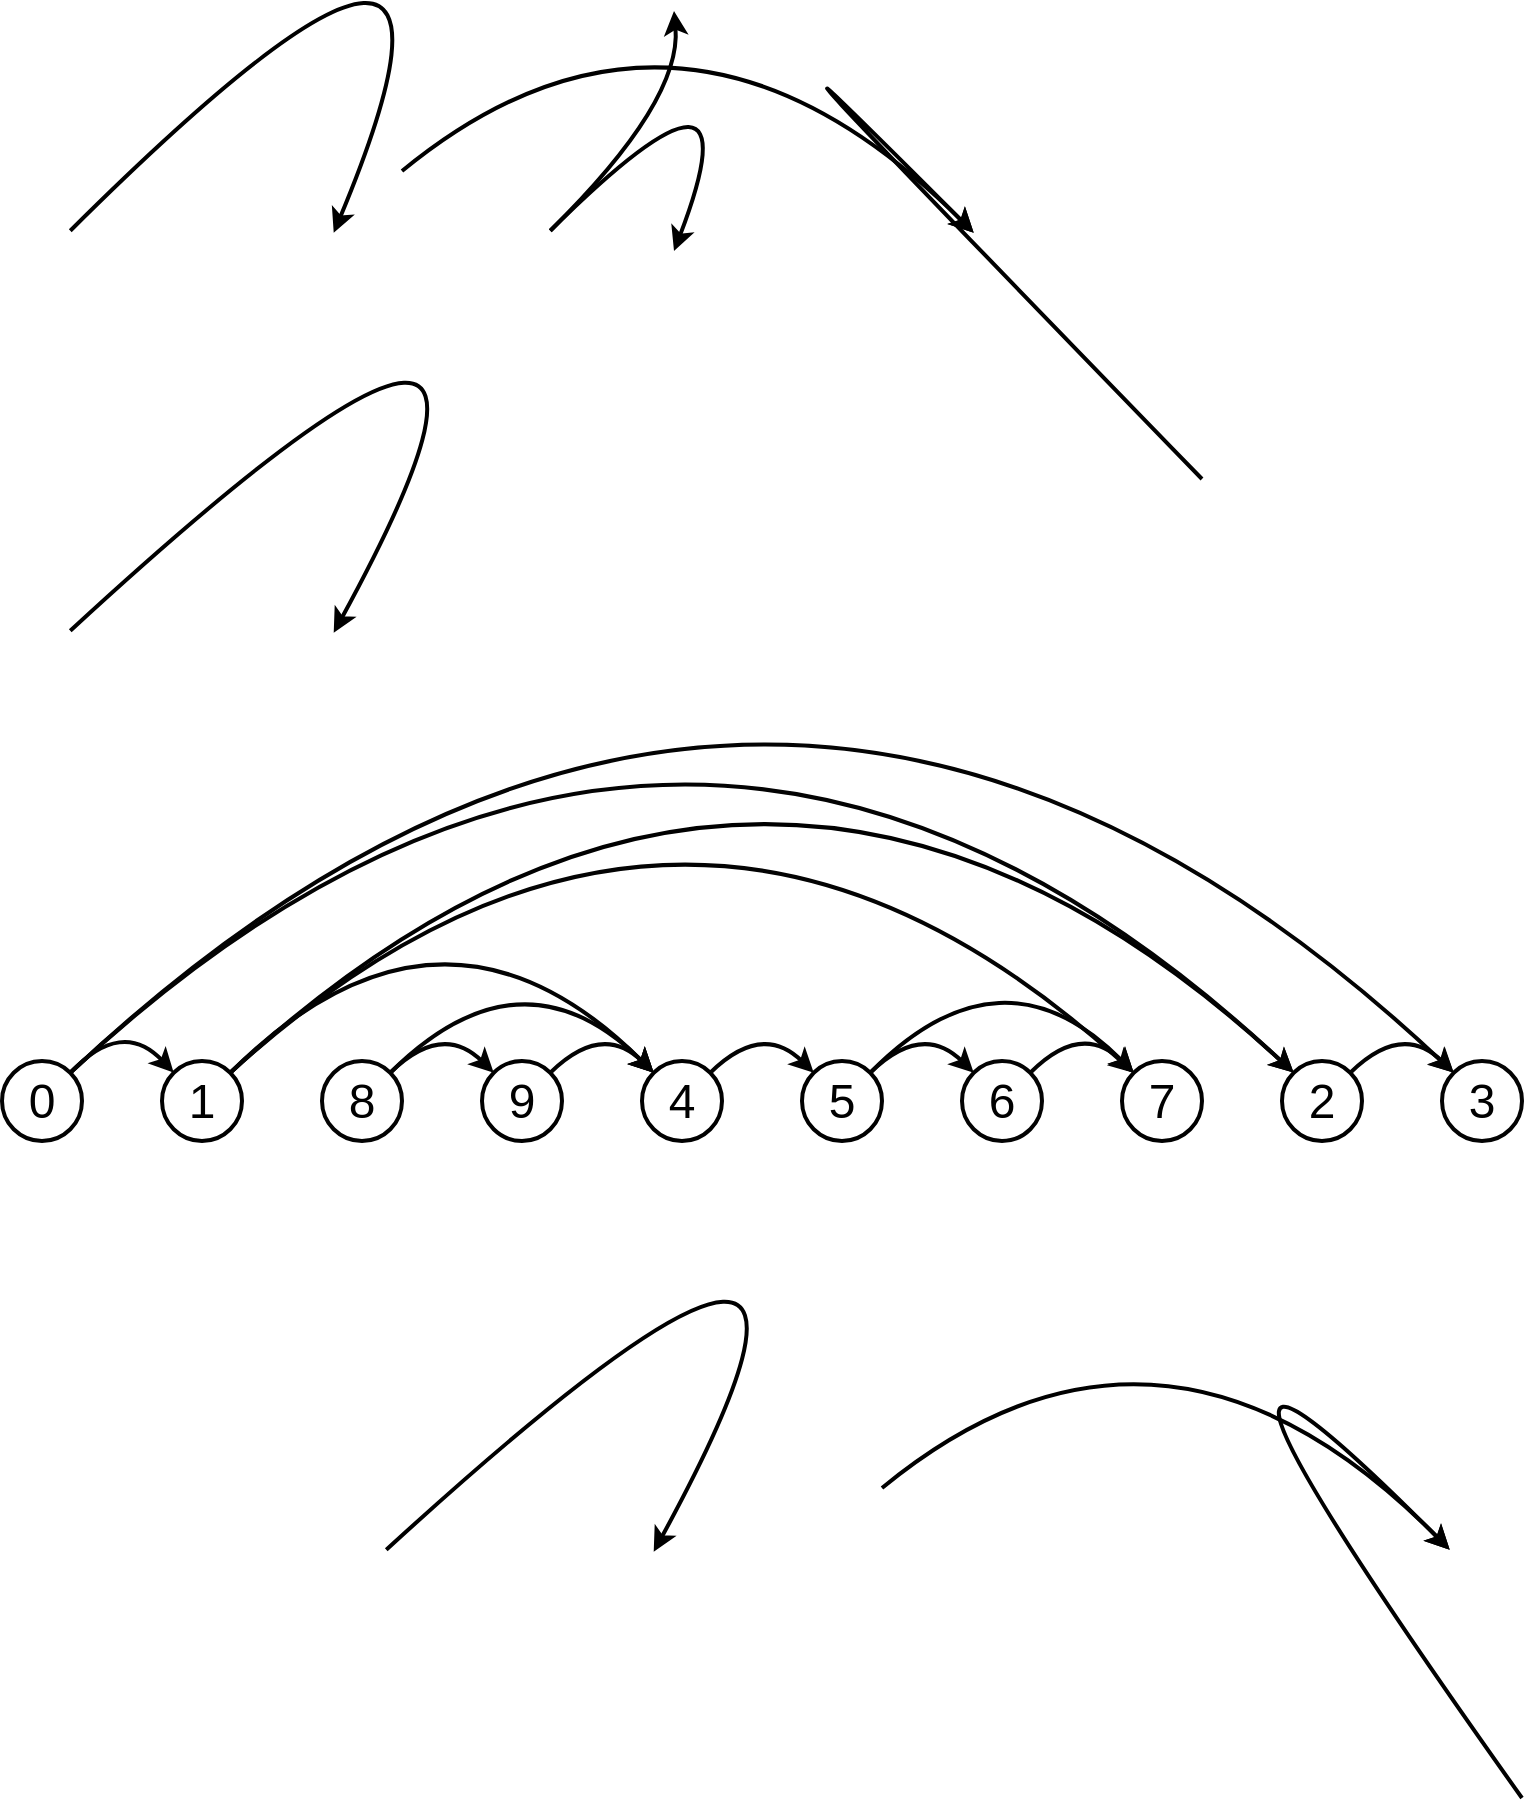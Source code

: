 <mxfile version="24.7.14">
  <diagram name="Page-1" id="zdLS6XzUSG3x8lp1yBCd">
    <mxGraphModel dx="819" dy="481" grid="1" gridSize="10" guides="1" tooltips="1" connect="1" arrows="1" fold="1" page="1" pageScale="1" pageWidth="827" pageHeight="1169" background="none" math="0" shadow="0">
      <root>
        <mxCell id="0" />
        <mxCell id="1" parent="0" />
        <mxCell id="JbvqnxUOl3hfyljxUC-s-29" value="" style="curved=1;endArrow=classic;html=1;rounded=0;exitX=1;exitY=0;exitDx=0;exitDy=0;entryX=0;entryY=0;entryDx=0;entryDy=0;strokeWidth=2;" parent="1" target="JbvqnxUOl3hfyljxUC-s-32" edge="1">
          <mxGeometry width="50" height="50" relative="1" as="geometry">
            <mxPoint x="154.142" y="424.358" as="sourcePoint" />
            <mxPoint x="285.858" y="425.358" as="targetPoint" />
            <Array as="points">
              <mxPoint x="380" y="200" />
            </Array>
          </mxGeometry>
        </mxCell>
        <mxCell id="JbvqnxUOl3hfyljxUC-s-33" value="" style="curved=1;endArrow=classic;html=1;rounded=0;exitX=1;exitY=0;exitDx=0;exitDy=0;entryX=0;entryY=0;entryDx=0;entryDy=0;strokeWidth=2;" parent="1" target="JbvqnxUOl3hfyljxUC-s-31" edge="1">
          <mxGeometry width="50" height="50" relative="1" as="geometry">
            <mxPoint x="394.142" y="424.358" as="sourcePoint" />
            <mxPoint x="456" y="314.5" as="targetPoint" />
            <Array as="points">
              <mxPoint x="460" y="359.5" />
            </Array>
          </mxGeometry>
        </mxCell>
        <mxCell id="JbvqnxUOl3hfyljxUC-s-34" value="" style="curved=1;endArrow=classic;html=1;rounded=0;exitX=1;exitY=0;exitDx=0;exitDy=0;entryX=0;entryY=0;entryDx=0;entryDy=0;strokeWidth=2;" parent="1" target="JbvqnxUOl3hfyljxUC-s-32" edge="1">
          <mxGeometry width="50" height="50" relative="1" as="geometry">
            <mxPoint x="394.142" y="424.358" as="sourcePoint" />
            <mxPoint x="456" y="434.5" as="targetPoint" />
            <Array as="points">
              <mxPoint x="500" y="319.5" />
            </Array>
          </mxGeometry>
        </mxCell>
        <mxCell id="JbvqnxUOl3hfyljxUC-s-37" value="" style="curved=1;endArrow=classic;html=1;rounded=0;exitX=1;exitY=0;exitDx=0;exitDy=0;entryX=0;entryY=0;entryDx=0;entryDy=0;strokeWidth=2;" parent="1" source="JbvqnxUOl3hfyljxUC-s-36" edge="1">
          <mxGeometry width="50" height="50" relative="1" as="geometry">
            <mxPoint x="320" y="394.5" as="sourcePoint" />
            <mxPoint x="605.858" y="425.358" as="targetPoint" />
            <Array as="points">
              <mxPoint x="460" y="279.5" />
            </Array>
          </mxGeometry>
        </mxCell>
        <mxCell id="JbvqnxUOl3hfyljxUC-s-39" value="" style="curved=1;endArrow=classic;html=1;rounded=0;exitX=1;exitY=0;exitDx=0;exitDy=0;entryX=0;entryY=0;entryDx=0;entryDy=0;strokeWidth=2;" parent="1" source="JbvqnxUOl3hfyljxUC-s-38" edge="1">
          <mxGeometry width="50" height="50" relative="1" as="geometry">
            <mxPoint x="720" y="548.5" as="sourcePoint" />
            <mxPoint x="605.858" y="425.358" as="targetPoint" />
            <Array as="points">
              <mxPoint x="420" y="239.5" />
            </Array>
          </mxGeometry>
        </mxCell>
        <mxCell id="qRD6dHeys7h9iACDQK_x-47" value="&lt;font face=&quot;Helvetica&quot; style=&quot;font-size: 24px;&quot;&gt;0&lt;/font&gt;" style="ellipse;whiteSpace=wrap;html=1;aspect=fixed;strokeWidth=2;strokeColor=#030303;" parent="1" vertex="1">
          <mxGeometry x="120" y="839.5" width="40" height="40" as="geometry" />
        </mxCell>
        <mxCell id="qRD6dHeys7h9iACDQK_x-48" value="&lt;font face=&quot;Helvetica&quot; style=&quot;font-size: 24px;&quot;&gt;3&lt;/font&gt;" style="ellipse;whiteSpace=wrap;html=1;aspect=fixed;strokeWidth=2;strokeColor=#030303;" parent="1" vertex="1">
          <mxGeometry x="840" y="839.5" width="40" height="40" as="geometry" />
        </mxCell>
        <mxCell id="qRD6dHeys7h9iACDQK_x-52" value="" style="curved=1;endArrow=classic;html=1;rounded=0;exitX=1;exitY=0;exitDx=0;exitDy=0;entryX=0;entryY=0;entryDx=0;entryDy=0;strokeWidth=2;" parent="1" target="qRD6dHeys7h9iACDQK_x-55" edge="1">
          <mxGeometry width="50" height="50" relative="1" as="geometry">
            <mxPoint x="154.142" y="624.358" as="sourcePoint" />
            <mxPoint x="285.858" y="625.358" as="targetPoint" />
            <Array as="points">
              <mxPoint x="420" y="379.5" />
            </Array>
          </mxGeometry>
        </mxCell>
        <mxCell id="qRD6dHeys7h9iACDQK_x-49" value="" style="curved=1;endArrow=classic;html=1;rounded=0;exitX=1;exitY=0;exitDx=0;exitDy=0;entryX=0;entryY=0;entryDx=0;entryDy=0;strokeWidth=2;strokeColor=#030303;" parent="1" source="qRD6dHeys7h9iACDQK_x-47" edge="1">
          <mxGeometry width="50" height="50" relative="1" as="geometry">
            <mxPoint x="244" y="574.5" as="sourcePoint" />
            <mxPoint x="205.858" y="845.358" as="targetPoint" />
            <Array as="points">
              <mxPoint x="180" y="818" />
            </Array>
          </mxGeometry>
        </mxCell>
        <mxCell id="qRD6dHeys7h9iACDQK_x-50" value="" style="curved=1;endArrow=classic;html=1;rounded=0;exitX=1;exitY=0;exitDx=0;exitDy=0;entryX=0;entryY=0;entryDx=0;entryDy=0;strokeWidth=2;strokeColor=#030303;" parent="1" source="qRD6dHeys7h9iACDQK_x-47" target="qRD6dHeys7h9iACDQK_x-48" edge="1">
          <mxGeometry width="50" height="50" relative="1" as="geometry">
            <mxPoint x="164" y="855.5" as="sourcePoint" />
            <mxPoint x="216" y="854.5" as="targetPoint" />
            <Array as="points">
              <mxPoint x="500" y="520" />
            </Array>
          </mxGeometry>
        </mxCell>
        <mxCell id="qRD6dHeys7h9iACDQK_x-115" value="&lt;font face=&quot;Helvetica&quot; style=&quot;font-size: 24px;&quot;&gt;1&lt;/font&gt;" style="ellipse;whiteSpace=wrap;html=1;aspect=fixed;strokeWidth=2;" parent="1" vertex="1">
          <mxGeometry x="200" y="839.5" width="40" height="40" as="geometry" />
        </mxCell>
        <mxCell id="qRD6dHeys7h9iACDQK_x-116" value="" style="curved=1;endArrow=classic;html=1;rounded=0;exitX=1;exitY=0;exitDx=0;exitDy=0;entryX=0;entryY=0;entryDx=0;entryDy=0;strokeWidth=2;" parent="1" source="qRD6dHeys7h9iACDQK_x-115" target="qRD6dHeys7h9iACDQK_x-119" edge="1">
          <mxGeometry width="50" height="50" relative="1" as="geometry">
            <mxPoint x="324" y="735.5" as="sourcePoint" />
            <mxPoint x="365.858" y="845.358" as="targetPoint" />
            <Array as="points">
              <mxPoint x="500" y="599.5" />
            </Array>
          </mxGeometry>
        </mxCell>
        <mxCell id="qRD6dHeys7h9iACDQK_x-117" value="&lt;font face=&quot;Helvetica&quot; style=&quot;font-size: 24px;&quot;&gt;5&lt;/font&gt;" style="ellipse;whiteSpace=wrap;html=1;aspect=fixed;strokeWidth=2;" parent="1" vertex="1">
          <mxGeometry x="520" y="839.5" width="40" height="40" as="geometry" />
        </mxCell>
        <mxCell id="qRD6dHeys7h9iACDQK_x-118" value="&lt;font face=&quot;Helvetica&quot; style=&quot;font-size: 24px;&quot;&gt;7&lt;/font&gt;" style="ellipse;whiteSpace=wrap;html=1;aspect=fixed;strokeWidth=2;" parent="1" vertex="1">
          <mxGeometry x="680" y="839.5" width="40" height="40" as="geometry" />
        </mxCell>
        <mxCell id="qRD6dHeys7h9iACDQK_x-119" value="&lt;font face=&quot;Helvetica&quot; style=&quot;font-size: 24px;&quot;&gt;2&lt;/font&gt;" style="ellipse;whiteSpace=wrap;html=1;aspect=fixed;strokeWidth=2;" parent="1" vertex="1">
          <mxGeometry x="760" y="839.5" width="40" height="40" as="geometry" />
        </mxCell>
        <mxCell id="qRD6dHeys7h9iACDQK_x-120" value="" style="curved=1;endArrow=classic;html=1;rounded=0;exitX=1;exitY=0;exitDx=0;exitDy=0;entryX=0;entryY=0;entryDx=0;entryDy=0;strokeWidth=2;" parent="1" source="qRD6dHeys7h9iACDQK_x-117" target="qRD6dHeys7h9iACDQK_x-118" edge="1">
          <mxGeometry width="50" height="50" relative="1" as="geometry">
            <mxPoint x="564" y="733.5" as="sourcePoint" />
            <mxPoint x="616" y="733.5" as="targetPoint" />
            <Array as="points">
              <mxPoint x="620" y="778.5" />
            </Array>
          </mxGeometry>
        </mxCell>
        <mxCell id="qRD6dHeys7h9iACDQK_x-123" value="&lt;font face=&quot;Helvetica&quot; style=&quot;font-size: 24px;&quot;&gt;4&lt;/font&gt;" style="ellipse;whiteSpace=wrap;html=1;aspect=fixed;strokeWidth=2;" parent="1" vertex="1">
          <mxGeometry x="440" y="839.5" width="40" height="40" as="geometry" />
        </mxCell>
        <mxCell id="qRD6dHeys7h9iACDQK_x-125" value="&lt;font face=&quot;Helvetica&quot; style=&quot;font-size: 24px;&quot;&gt;9&lt;/font&gt;" style="ellipse;whiteSpace=wrap;html=1;aspect=fixed;strokeWidth=2;" parent="1" vertex="1">
          <mxGeometry x="360" y="839.5" width="40" height="40" as="geometry" />
        </mxCell>
        <mxCell id="qRD6dHeys7h9iACDQK_x-127" value="&lt;font face=&quot;Helvetica&quot; style=&quot;font-size: 24px;&quot;&gt;6&lt;/font&gt;" style="ellipse;whiteSpace=wrap;html=1;aspect=fixed;strokeWidth=2;strokeColor=#030303;" parent="1" vertex="1">
          <mxGeometry x="600" y="839.5" width="40" height="40" as="geometry" />
        </mxCell>
        <mxCell id="qRD6dHeys7h9iACDQK_x-128" value="" style="curved=1;endArrow=classic;html=1;rounded=0;exitX=1;exitY=0;exitDx=0;exitDy=0;entryX=0;entryY=0;entryDx=0;entryDy=0;strokeWidth=2;strokeColor=#030303;" parent="1" source="qRD6dHeys7h9iACDQK_x-127" target="qRD6dHeys7h9iACDQK_x-118" edge="1">
          <mxGeometry width="50" height="50" relative="1" as="geometry">
            <mxPoint x="638" y="844.5" as="sourcePoint" />
            <mxPoint x="686" y="844.5" as="targetPoint" />
            <Array as="points">
              <mxPoint x="660" y="819.5" />
            </Array>
          </mxGeometry>
        </mxCell>
        <mxCell id="qRD6dHeys7h9iACDQK_x-129" value="&lt;font face=&quot;Helvetica&quot; style=&quot;font-size: 24px;&quot;&gt;8&lt;/font&gt;" style="ellipse;whiteSpace=wrap;html=1;aspect=fixed;strokeWidth=2;strokeColor=#030303;" parent="1" vertex="1">
          <mxGeometry x="280" y="839.5" width="40" height="40" as="geometry" />
        </mxCell>
        <mxCell id="qRD6dHeys7h9iACDQK_x-130" value="" style="curved=1;endArrow=classic;html=1;rounded=0;exitX=1;exitY=0;exitDx=0;exitDy=0;entryX=0;entryY=0;entryDx=0;entryDy=0;strokeWidth=2;strokeColor=#030303;" parent="1" source="qRD6dHeys7h9iACDQK_x-115" target="qRD6dHeys7h9iACDQK_x-123" edge="1">
          <mxGeometry width="50" height="50" relative="1" as="geometry">
            <mxPoint x="1244" y="274.5" as="sourcePoint" />
            <mxPoint x="1296" y="274.5" as="targetPoint" />
            <Array as="points">
              <mxPoint x="340" y="740" />
            </Array>
          </mxGeometry>
        </mxCell>
        <mxCell id="qRD6dHeys7h9iACDQK_x-72" value="" style="curved=1;endArrow=classic;html=1;rounded=0;exitX=1;exitY=0;exitDx=0;exitDy=0;entryX=0;entryY=0;entryDx=0;entryDy=0;strokeWidth=2;strokeColor=#030303;" parent="1" target="qRD6dHeys7h9iACDQK_x-119" edge="1" source="qRD6dHeys7h9iACDQK_x-47">
          <mxGeometry width="50" height="50" relative="1" as="geometry">
            <mxPoint x="234.142" y="845.358" as="sourcePoint" />
            <mxPoint x="812" y="614.5" as="targetPoint" />
            <Array as="points">
              <mxPoint x="460" y="560" />
            </Array>
          </mxGeometry>
        </mxCell>
        <mxCell id="qRD6dHeys7h9iACDQK_x-134" value="" style="curved=1;endArrow=classic;html=1;rounded=0;exitX=1;exitY=0;exitDx=0;exitDy=0;entryX=0;entryY=0;entryDx=0;entryDy=0;strokeWidth=2;" parent="1" target="qRD6dHeys7h9iACDQK_x-137" edge="1">
          <mxGeometry width="50" height="50" relative="1" as="geometry">
            <mxPoint x="312.142" y="1083.858" as="sourcePoint" />
            <mxPoint x="445.858" y="1084.858" as="targetPoint" />
            <Array as="points">
              <mxPoint x="580" y="839" />
            </Array>
          </mxGeometry>
        </mxCell>
        <mxCell id="qRD6dHeys7h9iACDQK_x-142" value="" style="curved=1;endArrow=classic;html=1;rounded=0;exitX=1;exitY=0;exitDx=0;exitDy=0;entryX=0;entryY=0;entryDx=0;entryDy=0;strokeWidth=2;" parent="1" source="qRD6dHeys7h9iACDQK_x-141" edge="1">
          <mxGeometry width="50" height="50" relative="1" as="geometry">
            <mxPoint x="560" y="1053" as="sourcePoint" />
            <mxPoint x="843.858" y="1083.858" as="targetPoint" />
            <Array as="points">
              <mxPoint x="700" y="938" />
            </Array>
          </mxGeometry>
        </mxCell>
        <mxCell id="qRD6dHeys7h9iACDQK_x-144" value="" style="curved=1;endArrow=classic;html=1;rounded=0;exitX=1;exitY=0;exitDx=0;exitDy=0;entryX=0;entryY=0;entryDx=0;entryDy=0;strokeWidth=2;" parent="1" source="qRD6dHeys7h9iACDQK_x-143" edge="1">
          <mxGeometry width="50" height="50" relative="1" as="geometry">
            <mxPoint x="880" y="1208" as="sourcePoint" />
            <mxPoint x="843.858" y="1083.858" as="targetPoint" />
            <Array as="points">
              <mxPoint x="660" y="899" />
            </Array>
          </mxGeometry>
        </mxCell>
        <mxCell id="cC3roZ8pAEgCqgUitMeF-1" value="" style="curved=1;endArrow=classic;html=1;rounded=0;exitX=1;exitY=0;exitDx=0;exitDy=0;entryX=0;entryY=0;entryDx=0;entryDy=0;strokeWidth=2;strokeColor=#030303;" edge="1" parent="1" source="qRD6dHeys7h9iACDQK_x-115" target="qRD6dHeys7h9iACDQK_x-118">
          <mxGeometry width="50" height="50" relative="1" as="geometry">
            <mxPoint x="244" y="854" as="sourcePoint" />
            <mxPoint x="456" y="854" as="targetPoint" />
            <Array as="points">
              <mxPoint x="460" y="640" />
            </Array>
          </mxGeometry>
        </mxCell>
        <mxCell id="cC3roZ8pAEgCqgUitMeF-2" value="" style="curved=1;endArrow=classic;html=1;rounded=0;exitX=1;exitY=0;exitDx=0;exitDy=0;entryX=0;entryY=0;entryDx=0;entryDy=0;strokeWidth=2;strokeColor=#030303;" edge="1" parent="1" source="qRD6dHeys7h9iACDQK_x-129" target="qRD6dHeys7h9iACDQK_x-125">
          <mxGeometry width="50" height="50" relative="1" as="geometry">
            <mxPoint x="244" y="854" as="sourcePoint" />
            <mxPoint x="456" y="854" as="targetPoint" />
            <Array as="points">
              <mxPoint x="340" y="820" />
            </Array>
          </mxGeometry>
        </mxCell>
        <mxCell id="cC3roZ8pAEgCqgUitMeF-3" value="" style="curved=1;endArrow=classic;html=1;rounded=0;exitX=1;exitY=0;exitDx=0;exitDy=0;entryX=0;entryY=0;entryDx=0;entryDy=0;strokeWidth=2;strokeColor=#030303;" edge="1" parent="1" source="qRD6dHeys7h9iACDQK_x-129" target="qRD6dHeys7h9iACDQK_x-123">
          <mxGeometry width="50" height="50" relative="1" as="geometry">
            <mxPoint x="324" y="855" as="sourcePoint" />
            <mxPoint x="376" y="853" as="targetPoint" />
            <Array as="points">
              <mxPoint x="380" y="780" />
            </Array>
          </mxGeometry>
        </mxCell>
        <mxCell id="cC3roZ8pAEgCqgUitMeF-4" value="" style="curved=1;endArrow=classic;html=1;rounded=0;exitX=1;exitY=0;exitDx=0;exitDy=0;entryX=0;entryY=0;entryDx=0;entryDy=0;strokeWidth=2;strokeColor=#030303;" edge="1" parent="1" source="qRD6dHeys7h9iACDQK_x-125" target="qRD6dHeys7h9iACDQK_x-123">
          <mxGeometry width="50" height="50" relative="1" as="geometry">
            <mxPoint x="324" y="855" as="sourcePoint" />
            <mxPoint x="376" y="855" as="targetPoint" />
            <Array as="points">
              <mxPoint x="420" y="820" />
            </Array>
          </mxGeometry>
        </mxCell>
        <mxCell id="cC3roZ8pAEgCqgUitMeF-5" value="" style="curved=1;endArrow=classic;html=1;rounded=0;exitX=1;exitY=0;exitDx=0;exitDy=0;entryX=0;entryY=0;entryDx=0;entryDy=0;strokeWidth=2;strokeColor=#030303;" edge="1" parent="1" source="qRD6dHeys7h9iACDQK_x-123" target="qRD6dHeys7h9iACDQK_x-117">
          <mxGeometry width="50" height="50" relative="1" as="geometry">
            <mxPoint x="450" y="825" as="sourcePoint" />
            <mxPoint x="502" y="825" as="targetPoint" />
            <Array as="points">
              <mxPoint x="500" y="820" />
            </Array>
          </mxGeometry>
        </mxCell>
        <mxCell id="cC3roZ8pAEgCqgUitMeF-6" value="" style="curved=1;endArrow=classic;html=1;rounded=0;exitX=1;exitY=0;exitDx=0;exitDy=0;entryX=0;entryY=0;entryDx=0;entryDy=0;strokeWidth=2;strokeColor=#030303;" edge="1" parent="1" source="qRD6dHeys7h9iACDQK_x-117" target="qRD6dHeys7h9iACDQK_x-127">
          <mxGeometry width="50" height="50" relative="1" as="geometry">
            <mxPoint x="484" y="855" as="sourcePoint" />
            <mxPoint x="536" y="855" as="targetPoint" />
            <Array as="points">
              <mxPoint x="580" y="820" />
            </Array>
          </mxGeometry>
        </mxCell>
        <mxCell id="cC3roZ8pAEgCqgUitMeF-7" value="" style="curved=1;endArrow=classic;html=1;rounded=0;exitX=1;exitY=0;exitDx=0;exitDy=0;entryX=0;entryY=0;entryDx=0;entryDy=0;strokeWidth=2;strokeColor=#030303;" edge="1" parent="1" source="qRD6dHeys7h9iACDQK_x-119" target="qRD6dHeys7h9iACDQK_x-48">
          <mxGeometry width="50" height="50" relative="1" as="geometry">
            <mxPoint x="644" y="855" as="sourcePoint" />
            <mxPoint x="696" y="855" as="targetPoint" />
            <Array as="points">
              <mxPoint x="820" y="820" />
            </Array>
          </mxGeometry>
        </mxCell>
      </root>
    </mxGraphModel>
  </diagram>
</mxfile>
